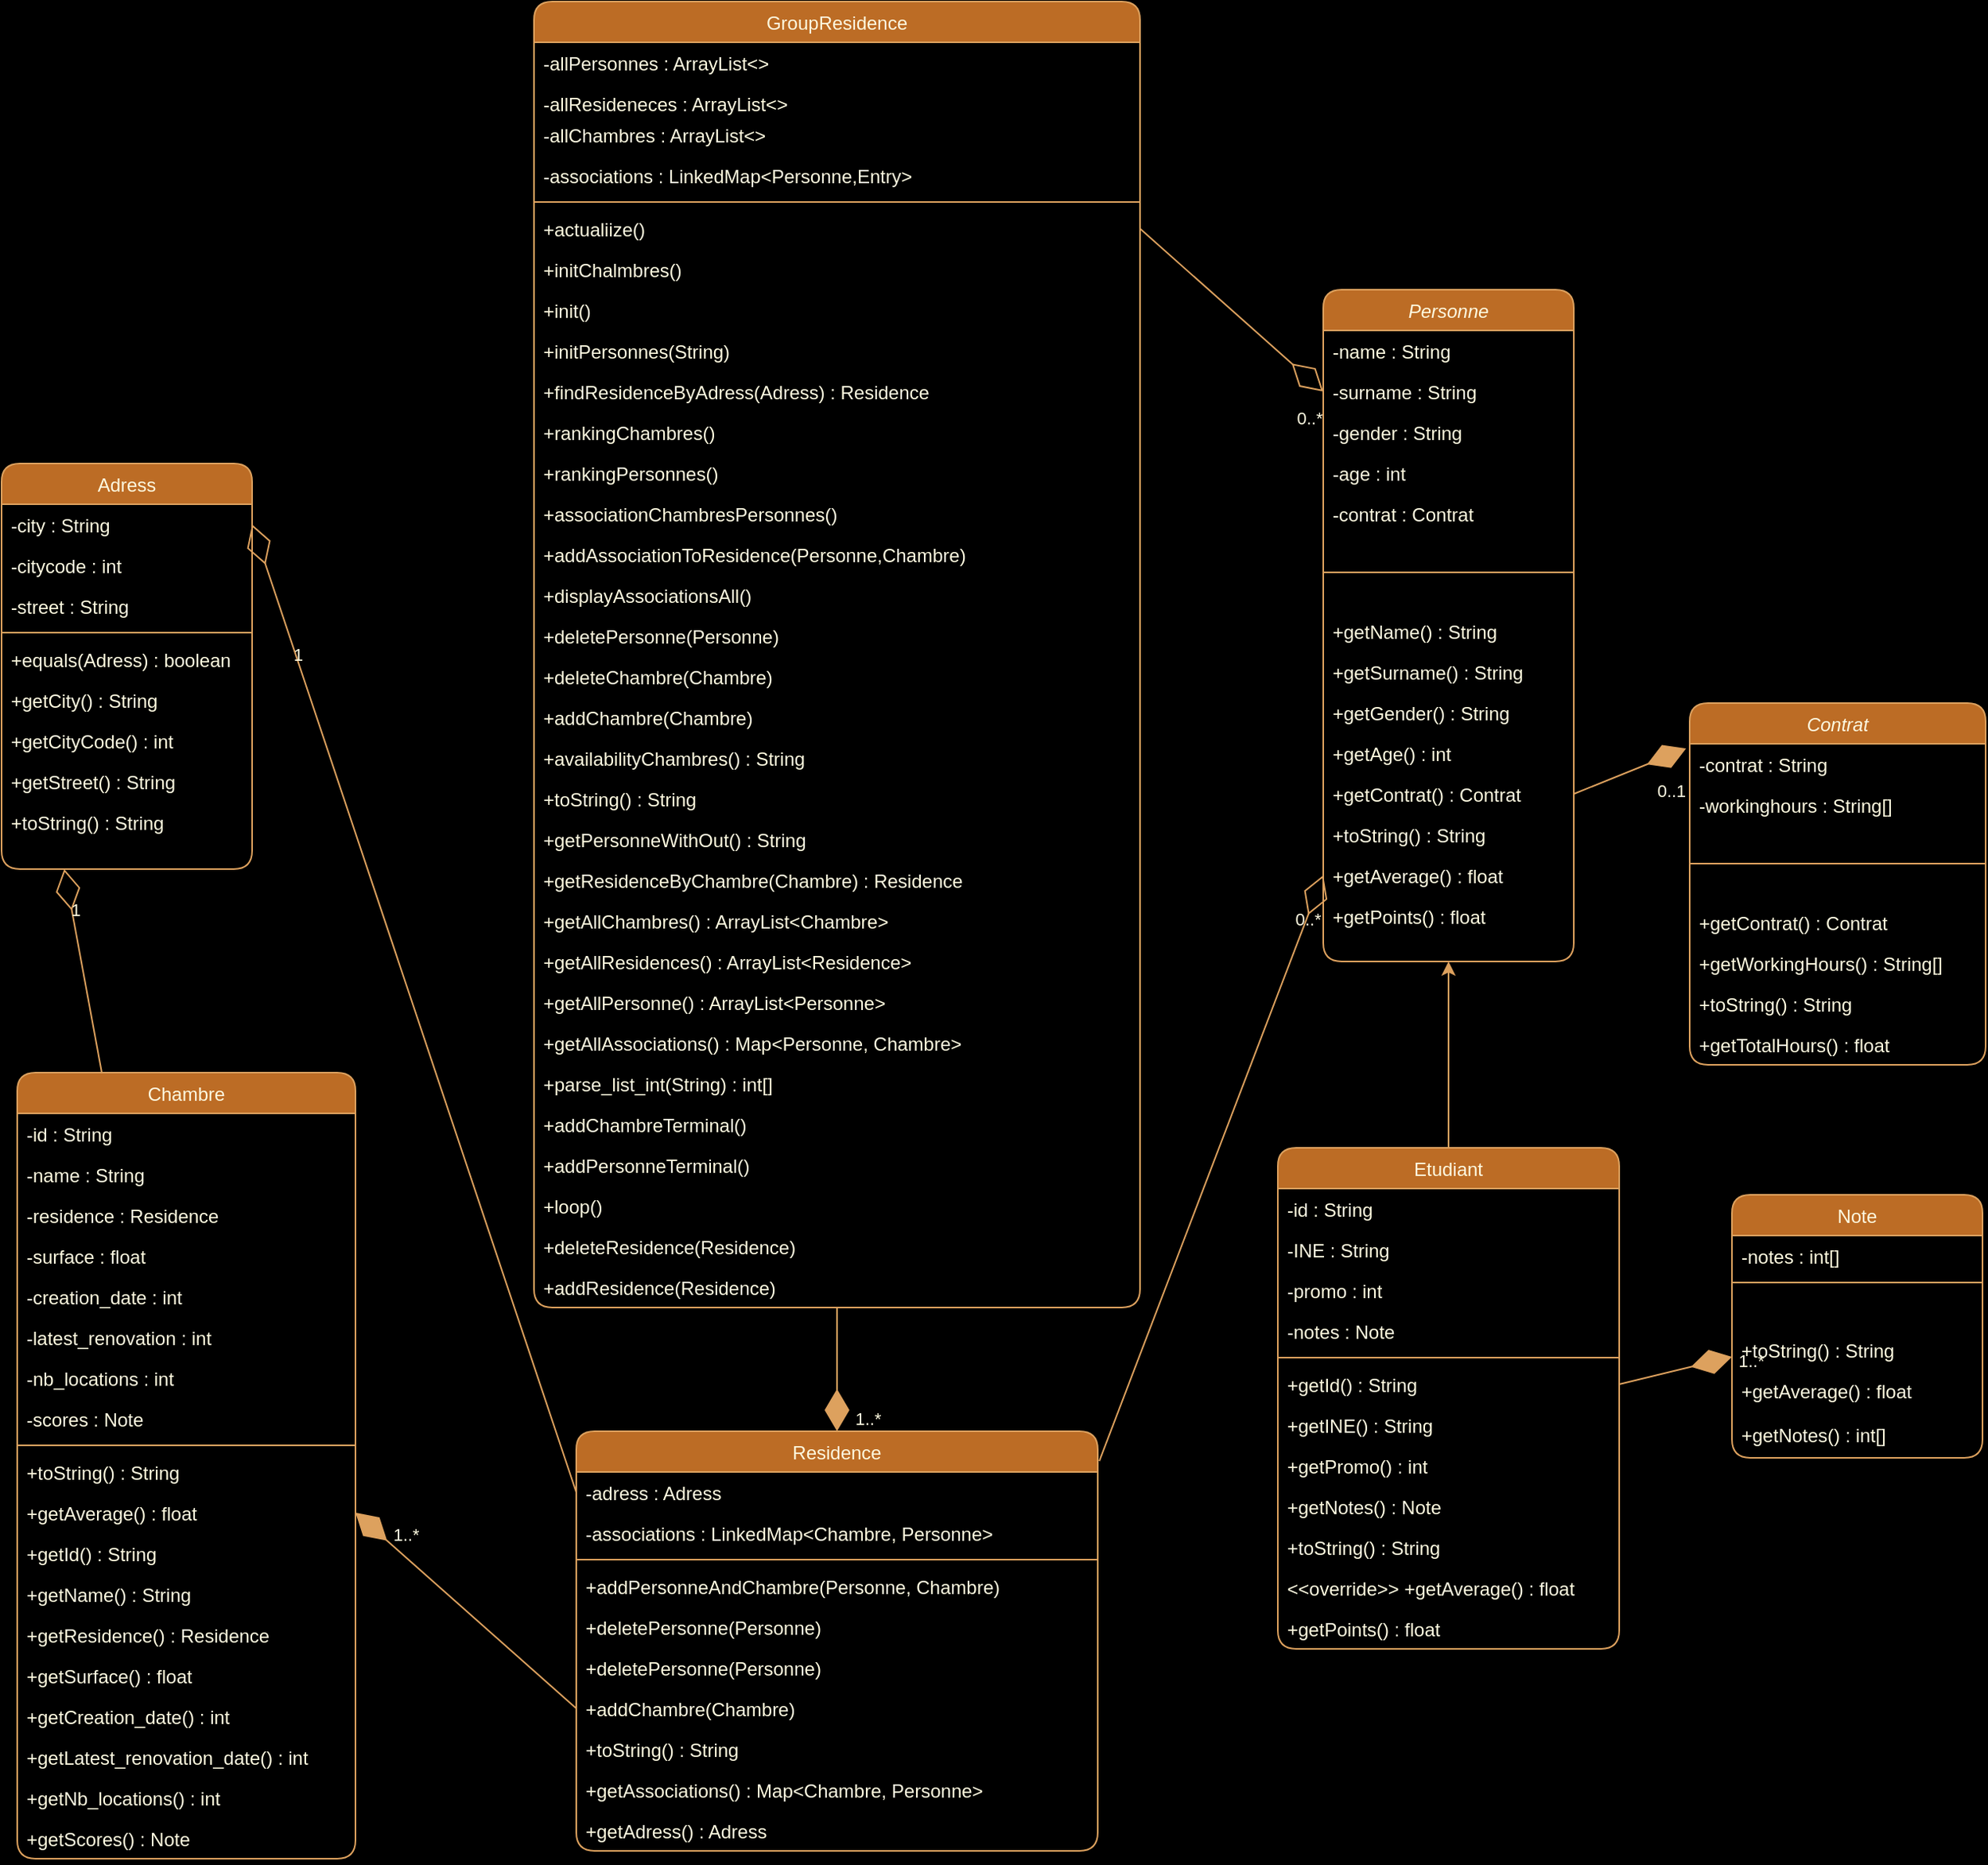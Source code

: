 <mxfile version="22.1.22" type="embed">
  <diagram id="C5RBs43oDa-KdzZeNtuy" name="Page-1">
    <mxGraphModel dx="2506" dy="2761" grid="0" gridSize="10" guides="1" tooltips="1" connect="1" arrows="1" fold="1" page="0" pageScale="1" pageWidth="827" pageHeight="1169" background="#000000" math="0" shadow="0">
      <root>
        <mxCell id="WIyWlLk6GJQsqaUBKTNV-0" />
        <mxCell id="WIyWlLk6GJQsqaUBKTNV-1" parent="WIyWlLk6GJQsqaUBKTNV-0" />
        <mxCell id="zkfFHV4jXpPFQw0GAbJ--0" value="Personne" style="swimlane;fontStyle=2;align=center;verticalAlign=top;childLayout=stackLayout;horizontal=1;startSize=26;horizontalStack=0;resizeParent=1;resizeLast=0;collapsible=1;marginBottom=0;rounded=1;shadow=0;strokeWidth=1;labelBackgroundColor=none;fillColor=#BC6C25;strokeColor=#DDA15E;fontColor=#FEFAE0;" parent="WIyWlLk6GJQsqaUBKTNV-1" vertex="1">
          <mxGeometry x="271" y="-1244" width="160" height="429" as="geometry">
            <mxRectangle x="230" y="140" width="160" height="26" as="alternateBounds" />
          </mxGeometry>
        </mxCell>
        <mxCell id="zkfFHV4jXpPFQw0GAbJ--2" value="-name : String" style="text;align=left;verticalAlign=top;spacingLeft=4;spacingRight=4;overflow=hidden;rotatable=0;points=[[0,0.5],[1,0.5]];portConstraint=eastwest;rounded=1;shadow=0;html=0;labelBackgroundColor=none;fontColor=#FEFAE0;" parent="zkfFHV4jXpPFQw0GAbJ--0" vertex="1">
          <mxGeometry y="26" width="160" height="26" as="geometry" />
        </mxCell>
        <mxCell id="zkfFHV4jXpPFQw0GAbJ--3" value="-surname : String" style="text;align=left;verticalAlign=top;spacingLeft=4;spacingRight=4;overflow=hidden;rotatable=0;points=[[0,0.5],[1,0.5]];portConstraint=eastwest;rounded=1;shadow=0;html=0;labelBackgroundColor=none;fontColor=#FEFAE0;" parent="zkfFHV4jXpPFQw0GAbJ--0" vertex="1">
          <mxGeometry y="52" width="160" height="26" as="geometry" />
        </mxCell>
        <mxCell id="zkfFHV4jXpPFQw0GAbJ--1" value="-gender : String" style="text;align=left;verticalAlign=top;spacingLeft=4;spacingRight=4;overflow=hidden;rotatable=0;points=[[0,0.5],[1,0.5]];portConstraint=eastwest;rounded=1;labelBackgroundColor=none;fontColor=#FEFAE0;" parent="zkfFHV4jXpPFQw0GAbJ--0" vertex="1">
          <mxGeometry y="78" width="160" height="26" as="geometry" />
        </mxCell>
        <mxCell id="1" value="-age : int" style="text;align=left;verticalAlign=top;spacingLeft=4;spacingRight=4;overflow=hidden;rotatable=0;points=[[0,0.5],[1,0.5]];portConstraint=eastwest;rounded=1;labelBackgroundColor=none;fontColor=#FEFAE0;" parent="zkfFHV4jXpPFQw0GAbJ--0" vertex="1">
          <mxGeometry y="104" width="160" height="26" as="geometry" />
        </mxCell>
        <mxCell id="53" value="-contrat : Contrat" style="text;align=left;verticalAlign=top;spacingLeft=4;spacingRight=4;overflow=hidden;rotatable=0;points=[[0,0.5],[1,0.5]];portConstraint=eastwest;rounded=1;labelBackgroundColor=none;fontColor=#FEFAE0;" parent="zkfFHV4jXpPFQw0GAbJ--0" vertex="1">
          <mxGeometry y="130" width="160" height="26" as="geometry" />
        </mxCell>
        <mxCell id="62" value="" style="line;html=1;strokeWidth=1;align=left;verticalAlign=middle;spacingTop=-1;spacingLeft=3;spacingRight=3;rotatable=0;labelPosition=right;points=[];portConstraint=eastwest;rounded=1;labelBackgroundColor=none;fillColor=#BC6C25;strokeColor=#DDA15E;fontColor=#FEFAE0;" parent="zkfFHV4jXpPFQw0GAbJ--0" vertex="1">
          <mxGeometry y="156" width="160" height="49" as="geometry" />
        </mxCell>
        <mxCell id="54" value="+getName() : String" style="text;align=left;verticalAlign=top;spacingLeft=4;spacingRight=4;overflow=hidden;rotatable=0;points=[[0,0.5],[1,0.5]];portConstraint=eastwest;rounded=1;labelBackgroundColor=none;fontColor=#FEFAE0;" parent="zkfFHV4jXpPFQw0GAbJ--0" vertex="1">
          <mxGeometry y="205" width="160" height="26" as="geometry" />
        </mxCell>
        <mxCell id="55" value="+getSurname() : String" style="text;align=left;verticalAlign=top;spacingLeft=4;spacingRight=4;overflow=hidden;rotatable=0;points=[[0,0.5],[1,0.5]];portConstraint=eastwest;rounded=1;labelBackgroundColor=none;fontColor=#FEFAE0;" parent="zkfFHV4jXpPFQw0GAbJ--0" vertex="1">
          <mxGeometry y="231" width="160" height="26" as="geometry" />
        </mxCell>
        <mxCell id="56" value="+getGender() : String" style="text;align=left;verticalAlign=top;spacingLeft=4;spacingRight=4;overflow=hidden;rotatable=0;points=[[0,0.5],[1,0.5]];portConstraint=eastwest;rounded=1;labelBackgroundColor=none;fontColor=#FEFAE0;" parent="zkfFHV4jXpPFQw0GAbJ--0" vertex="1">
          <mxGeometry y="257" width="160" height="26" as="geometry" />
        </mxCell>
        <mxCell id="57" value="+getAge() : int" style="text;align=left;verticalAlign=top;spacingLeft=4;spacingRight=4;overflow=hidden;rotatable=0;points=[[0,0.5],[1,0.5]];portConstraint=eastwest;rounded=1;labelBackgroundColor=none;fontColor=#FEFAE0;" parent="zkfFHV4jXpPFQw0GAbJ--0" vertex="1">
          <mxGeometry y="283" width="160" height="26" as="geometry" />
        </mxCell>
        <mxCell id="58" value="+getContrat() : Contrat" style="text;align=left;verticalAlign=top;spacingLeft=4;spacingRight=4;overflow=hidden;rotatable=0;points=[[0,0.5],[1,0.5]];portConstraint=eastwest;rounded=1;labelBackgroundColor=none;fontColor=#FEFAE0;" parent="zkfFHV4jXpPFQw0GAbJ--0" vertex="1">
          <mxGeometry y="309" width="160" height="26" as="geometry" />
        </mxCell>
        <mxCell id="60" value="+toString() : String" style="text;align=left;verticalAlign=top;spacingLeft=4;spacingRight=4;overflow=hidden;rotatable=0;points=[[0,0.5],[1,0.5]];portConstraint=eastwest;rounded=1;labelBackgroundColor=none;fontColor=#FEFAE0;" parent="zkfFHV4jXpPFQw0GAbJ--0" vertex="1">
          <mxGeometry y="335" width="160" height="26" as="geometry" />
        </mxCell>
        <mxCell id="59" value="+getAverage() : float" style="text;align=left;verticalAlign=top;spacingLeft=4;spacingRight=4;overflow=hidden;rotatable=0;points=[[0,0.5],[1,0.5]];portConstraint=eastwest;rounded=1;labelBackgroundColor=none;fontColor=#FEFAE0;" parent="zkfFHV4jXpPFQw0GAbJ--0" vertex="1">
          <mxGeometry y="361" width="160" height="26" as="geometry" />
        </mxCell>
        <mxCell id="61" value="+getPoints() : float" style="text;align=left;verticalAlign=top;spacingLeft=4;spacingRight=4;overflow=hidden;rotatable=0;points=[[0,0.5],[1,0.5]];portConstraint=eastwest;rounded=1;labelBackgroundColor=none;fontColor=#FEFAE0;" parent="zkfFHV4jXpPFQw0GAbJ--0" vertex="1">
          <mxGeometry y="387" width="160" height="26" as="geometry" />
        </mxCell>
        <mxCell id="zkfFHV4jXpPFQw0GAbJ--6" value="Note" style="swimlane;fontStyle=0;align=center;verticalAlign=top;childLayout=stackLayout;horizontal=1;startSize=26;horizontalStack=0;resizeParent=1;resizeLast=0;collapsible=1;marginBottom=0;rounded=1;shadow=0;strokeWidth=1;labelBackgroundColor=none;fillColor=#BC6C25;strokeColor=#DDA15E;fontColor=#FEFAE0;" parent="WIyWlLk6GJQsqaUBKTNV-1" vertex="1">
          <mxGeometry x="532" y="-666" width="160" height="168" as="geometry">
            <mxRectangle x="130" y="380" width="160" height="26" as="alternateBounds" />
          </mxGeometry>
        </mxCell>
        <mxCell id="zkfFHV4jXpPFQw0GAbJ--7" value="-notes : int[]" style="text;align=left;verticalAlign=top;spacingLeft=4;spacingRight=4;overflow=hidden;rotatable=0;points=[[0,0.5],[1,0.5]];portConstraint=eastwest;rounded=1;labelBackgroundColor=none;fontColor=#FEFAE0;" parent="zkfFHV4jXpPFQw0GAbJ--6" vertex="1">
          <mxGeometry y="26" width="160" height="26" as="geometry" />
        </mxCell>
        <mxCell id="zkfFHV4jXpPFQw0GAbJ--9" value="" style="line;html=1;strokeWidth=1;align=left;verticalAlign=middle;spacingTop=-1;spacingLeft=3;spacingRight=3;rotatable=0;labelPosition=right;points=[];portConstraint=eastwest;rounded=1;labelBackgroundColor=none;fillColor=#BC6C25;strokeColor=#DDA15E;fontColor=#FEFAE0;" parent="zkfFHV4jXpPFQw0GAbJ--6" vertex="1">
          <mxGeometry y="52" width="160" height="8" as="geometry" />
        </mxCell>
        <mxCell id="G7pgtoalC6UA_lHdH3kJ-34" value="&#xa;" style="text;align=left;verticalAlign=top;spacingLeft=4;spacingRight=4;overflow=hidden;rotatable=0;points=[[0,0.5],[1,0.5]];portConstraint=eastwest;fontStyle=4;rounded=1;labelBackgroundColor=none;fontColor=#FEFAE0;" parent="zkfFHV4jXpPFQw0GAbJ--6" vertex="1">
          <mxGeometry y="60" width="160" height="26" as="geometry" />
        </mxCell>
        <mxCell id="74" value="+toString() : String" style="text;align=left;verticalAlign=top;spacingLeft=4;spacingRight=4;overflow=hidden;rotatable=0;points=[[0,0.5],[1,0.5]];portConstraint=eastwest;rounded=1;labelBackgroundColor=none;fontColor=#FEFAE0;" parent="zkfFHV4jXpPFQw0GAbJ--6" vertex="1">
          <mxGeometry y="86" width="160" height="26" as="geometry" />
        </mxCell>
        <mxCell id="75" value="+getAverage() : float" style="text;align=left;verticalAlign=top;spacingLeft=4;spacingRight=4;overflow=hidden;rotatable=0;points=[[0,0.5],[1,0.5]];portConstraint=eastwest;rounded=1;labelBackgroundColor=none;fontColor=#FEFAE0;" parent="zkfFHV4jXpPFQw0GAbJ--6" vertex="1">
          <mxGeometry y="112" width="160" height="28" as="geometry" />
        </mxCell>
        <mxCell id="76" value="+getNotes() : int[]" style="text;align=left;verticalAlign=top;spacingLeft=4;spacingRight=4;overflow=hidden;rotatable=0;points=[[0,0.5],[1,0.5]];portConstraint=eastwest;rounded=1;labelBackgroundColor=none;fontColor=#FEFAE0;" parent="zkfFHV4jXpPFQw0GAbJ--6" vertex="1">
          <mxGeometry y="140" width="160" height="28" as="geometry" />
        </mxCell>
        <mxCell id="zkfFHV4jXpPFQw0GAbJ--13" value="Chambre" style="swimlane;fontStyle=0;align=center;verticalAlign=top;childLayout=stackLayout;horizontal=1;startSize=26;horizontalStack=0;resizeParent=1;resizeLast=0;collapsible=1;marginBottom=0;rounded=1;shadow=0;strokeWidth=1;labelBackgroundColor=none;fillColor=#BC6C25;strokeColor=#DDA15E;fontColor=#FEFAE0;" parent="WIyWlLk6GJQsqaUBKTNV-1" vertex="1">
          <mxGeometry x="-563" y="-744" width="216" height="502" as="geometry">
            <mxRectangle x="340" y="380" width="170" height="26" as="alternateBounds" />
          </mxGeometry>
        </mxCell>
        <mxCell id="eQVPEJ--RhUWYNkjcuGM-13" value="-id : String" style="text;align=left;verticalAlign=top;spacingLeft=4;spacingRight=4;overflow=hidden;rotatable=0;points=[[0,0.5],[1,0.5]];portConstraint=eastwest;rounded=1;labelBackgroundColor=none;fontColor=#FEFAE0;" parent="zkfFHV4jXpPFQw0GAbJ--13" vertex="1">
          <mxGeometry y="26" width="216" height="26" as="geometry" />
        </mxCell>
        <mxCell id="zkfFHV4jXpPFQw0GAbJ--14" value="-name : String" style="text;align=left;verticalAlign=top;spacingLeft=4;spacingRight=4;overflow=hidden;rotatable=0;points=[[0,0.5],[1,0.5]];portConstraint=eastwest;rounded=1;labelBackgroundColor=none;fontColor=#FEFAE0;" parent="zkfFHV4jXpPFQw0GAbJ--13" vertex="1">
          <mxGeometry y="52" width="216" height="26" as="geometry" />
        </mxCell>
        <mxCell id="eQVPEJ--RhUWYNkjcuGM-4" value="-residence : Residence" style="text;align=left;verticalAlign=top;spacingLeft=4;spacingRight=4;overflow=hidden;rotatable=0;points=[[0,0.5],[1,0.5]];portConstraint=eastwest;rounded=1;labelBackgroundColor=none;fontColor=#FEFAE0;" parent="zkfFHV4jXpPFQw0GAbJ--13" vertex="1">
          <mxGeometry y="78" width="216" height="26" as="geometry" />
        </mxCell>
        <mxCell id="eQVPEJ--RhUWYNkjcuGM-14" value="-surface : float" style="text;align=left;verticalAlign=top;spacingLeft=4;spacingRight=4;overflow=hidden;rotatable=0;points=[[0,0.5],[1,0.5]];portConstraint=eastwest;rounded=1;labelBackgroundColor=none;fontColor=#FEFAE0;" parent="zkfFHV4jXpPFQw0GAbJ--13" vertex="1">
          <mxGeometry y="104" width="216" height="26" as="geometry" />
        </mxCell>
        <mxCell id="G7pgtoalC6UA_lHdH3kJ-41" value="-creation_date : int" style="text;align=left;verticalAlign=top;spacingLeft=4;spacingRight=4;overflow=hidden;rotatable=0;points=[[0,0.5],[1,0.5]];portConstraint=eastwest;rounded=1;labelBackgroundColor=none;fontColor=#FEFAE0;" parent="zkfFHV4jXpPFQw0GAbJ--13" vertex="1">
          <mxGeometry y="130" width="216" height="26" as="geometry" />
        </mxCell>
        <mxCell id="G7pgtoalC6UA_lHdH3kJ-42" value="-latest_renovation : int" style="text;align=left;verticalAlign=top;spacingLeft=4;spacingRight=4;overflow=hidden;rotatable=0;points=[[0,0.5],[1,0.5]];portConstraint=eastwest;rounded=1;labelBackgroundColor=none;fontColor=#FEFAE0;" parent="zkfFHV4jXpPFQw0GAbJ--13" vertex="1">
          <mxGeometry y="156" width="216" height="26" as="geometry" />
        </mxCell>
        <mxCell id="eQVPEJ--RhUWYNkjcuGM-3" value="-nb_locations : int" style="text;align=left;verticalAlign=top;spacingLeft=4;spacingRight=4;overflow=hidden;rotatable=0;points=[[0,0.5],[1,0.5]];portConstraint=eastwest;rounded=1;labelBackgroundColor=none;fontColor=#FEFAE0;" parent="zkfFHV4jXpPFQw0GAbJ--13" vertex="1">
          <mxGeometry y="182" width="216" height="26" as="geometry" />
        </mxCell>
        <mxCell id="G7pgtoalC6UA_lHdH3kJ-43" value="-scores : Note" style="text;align=left;verticalAlign=top;spacingLeft=4;spacingRight=4;overflow=hidden;rotatable=0;points=[[0,0.5],[1,0.5]];portConstraint=eastwest;rounded=1;labelBackgroundColor=none;fontColor=#FEFAE0;" parent="zkfFHV4jXpPFQw0GAbJ--13" vertex="1">
          <mxGeometry y="208" width="216" height="26" as="geometry" />
        </mxCell>
        <mxCell id="zkfFHV4jXpPFQw0GAbJ--15" value="" style="line;html=1;strokeWidth=1;align=left;verticalAlign=middle;spacingTop=-1;spacingLeft=3;spacingRight=3;rotatable=0;labelPosition=right;points=[];portConstraint=eastwest;rounded=1;labelBackgroundColor=none;fillColor=#BC6C25;strokeColor=#DDA15E;fontColor=#FEFAE0;" parent="zkfFHV4jXpPFQw0GAbJ--13" vertex="1">
          <mxGeometry y="234" width="216" height="8" as="geometry" />
        </mxCell>
        <mxCell id="43" value="+toString() : String" style="text;align=left;verticalAlign=top;spacingLeft=4;spacingRight=4;overflow=hidden;rotatable=0;points=[[0,0.5],[1,0.5]];portConstraint=eastwest;rounded=1;labelBackgroundColor=none;fontColor=#FEFAE0;" parent="zkfFHV4jXpPFQw0GAbJ--13" vertex="1">
          <mxGeometry y="242" width="216" height="26" as="geometry" />
        </mxCell>
        <mxCell id="44" value="+getAverage() : float" style="text;align=left;verticalAlign=top;spacingLeft=4;spacingRight=4;overflow=hidden;rotatable=0;points=[[0,0.5],[1,0.5]];portConstraint=eastwest;rounded=1;labelBackgroundColor=none;fontColor=#FEFAE0;" parent="zkfFHV4jXpPFQw0GAbJ--13" vertex="1">
          <mxGeometry y="268" width="216" height="26" as="geometry" />
        </mxCell>
        <mxCell id="45" value="+getId() : String" style="text;align=left;verticalAlign=top;spacingLeft=4;spacingRight=4;overflow=hidden;rotatable=0;points=[[0,0.5],[1,0.5]];portConstraint=eastwest;rounded=1;labelBackgroundColor=none;fontColor=#FEFAE0;" parent="zkfFHV4jXpPFQw0GAbJ--13" vertex="1">
          <mxGeometry y="294" width="216" height="26" as="geometry" />
        </mxCell>
        <mxCell id="46" value="+getName() : String" style="text;align=left;verticalAlign=top;spacingLeft=4;spacingRight=4;overflow=hidden;rotatable=0;points=[[0,0.5],[1,0.5]];portConstraint=eastwest;rounded=1;labelBackgroundColor=none;fontColor=#FEFAE0;" parent="zkfFHV4jXpPFQw0GAbJ--13" vertex="1">
          <mxGeometry y="320" width="216" height="26" as="geometry" />
        </mxCell>
        <mxCell id="47" value="+getResidence() : Residence" style="text;align=left;verticalAlign=top;spacingLeft=4;spacingRight=4;overflow=hidden;rotatable=0;points=[[0,0.5],[1,0.5]];portConstraint=eastwest;rounded=1;labelBackgroundColor=none;fontColor=#FEFAE0;" parent="zkfFHV4jXpPFQw0GAbJ--13" vertex="1">
          <mxGeometry y="346" width="216" height="26" as="geometry" />
        </mxCell>
        <mxCell id="48" value="+getSurface() : float" style="text;align=left;verticalAlign=top;spacingLeft=4;spacingRight=4;overflow=hidden;rotatable=0;points=[[0,0.5],[1,0.5]];portConstraint=eastwest;rounded=1;labelBackgroundColor=none;fontColor=#FEFAE0;" parent="zkfFHV4jXpPFQw0GAbJ--13" vertex="1">
          <mxGeometry y="372" width="216" height="26" as="geometry" />
        </mxCell>
        <mxCell id="49" value="+getCreation_date() : int" style="text;align=left;verticalAlign=top;spacingLeft=4;spacingRight=4;overflow=hidden;rotatable=0;points=[[0,0.5],[1,0.5]];portConstraint=eastwest;rounded=1;labelBackgroundColor=none;fontColor=#FEFAE0;" parent="zkfFHV4jXpPFQw0GAbJ--13" vertex="1">
          <mxGeometry y="398" width="216" height="26" as="geometry" />
        </mxCell>
        <mxCell id="50" value="+getLatest_renovation_date() : int" style="text;align=left;verticalAlign=top;spacingLeft=4;spacingRight=4;overflow=hidden;rotatable=0;points=[[0,0.5],[1,0.5]];portConstraint=eastwest;rounded=1;labelBackgroundColor=none;fontColor=#FEFAE0;" parent="zkfFHV4jXpPFQw0GAbJ--13" vertex="1">
          <mxGeometry y="424" width="216" height="26" as="geometry" />
        </mxCell>
        <mxCell id="51" value="+getNb_locations() : int" style="text;align=left;verticalAlign=top;spacingLeft=4;spacingRight=4;overflow=hidden;rotatable=0;points=[[0,0.5],[1,0.5]];portConstraint=eastwest;rounded=1;labelBackgroundColor=none;fontColor=#FEFAE0;" parent="zkfFHV4jXpPFQw0GAbJ--13" vertex="1">
          <mxGeometry y="450" width="216" height="26" as="geometry" />
        </mxCell>
        <mxCell id="52" value="+getScores() : Note" style="text;align=left;verticalAlign=top;spacingLeft=4;spacingRight=4;overflow=hidden;rotatable=0;points=[[0,0.5],[1,0.5]];portConstraint=eastwest;rounded=1;labelBackgroundColor=none;fontColor=#FEFAE0;" parent="zkfFHV4jXpPFQw0GAbJ--13" vertex="1">
          <mxGeometry y="476" width="216" height="26" as="geometry" />
        </mxCell>
        <mxCell id="eQVPEJ--RhUWYNkjcuGM-1" style="edgeStyle=orthogonalEdgeStyle;rounded=1;orthogonalLoop=1;jettySize=auto;html=1;entryX=0.5;entryY=1;entryDx=0;entryDy=0;labelBackgroundColor=none;strokeColor=#DDA15E;fontColor=default;" parent="WIyWlLk6GJQsqaUBKTNV-1" source="zkfFHV4jXpPFQw0GAbJ--17" target="zkfFHV4jXpPFQw0GAbJ--0" edge="1">
          <mxGeometry relative="1" as="geometry" />
        </mxCell>
        <mxCell id="zkfFHV4jXpPFQw0GAbJ--17" value="Etudiant" style="swimlane;fontStyle=0;align=center;verticalAlign=top;childLayout=stackLayout;horizontal=1;startSize=26;horizontalStack=0;resizeParent=1;resizeLast=0;collapsible=1;marginBottom=0;rounded=1;shadow=0;strokeWidth=1;labelBackgroundColor=none;fillColor=#BC6C25;strokeColor=#DDA15E;fontColor=#FEFAE0;" parent="WIyWlLk6GJQsqaUBKTNV-1" vertex="1">
          <mxGeometry x="242" y="-696" width="218" height="320" as="geometry">
            <mxRectangle x="550" y="140" width="160" height="26" as="alternateBounds" />
          </mxGeometry>
        </mxCell>
        <mxCell id="eQVPEJ--RhUWYNkjcuGM-2" value="-id : String" style="text;align=left;verticalAlign=top;spacingLeft=4;spacingRight=4;overflow=hidden;rotatable=0;points=[[0,0.5],[1,0.5]];portConstraint=eastwest;rounded=1;labelBackgroundColor=none;fontColor=#FEFAE0;" parent="zkfFHV4jXpPFQw0GAbJ--17" vertex="1">
          <mxGeometry y="26" width="218" height="26" as="geometry" />
        </mxCell>
        <mxCell id="zkfFHV4jXpPFQw0GAbJ--18" value="-INE : String" style="text;align=left;verticalAlign=top;spacingLeft=4;spacingRight=4;overflow=hidden;rotatable=0;points=[[0,0.5],[1,0.5]];portConstraint=eastwest;rounded=1;labelBackgroundColor=none;fontColor=#FEFAE0;" parent="zkfFHV4jXpPFQw0GAbJ--17" vertex="1">
          <mxGeometry y="52" width="218" height="26" as="geometry" />
        </mxCell>
        <mxCell id="zkfFHV4jXpPFQw0GAbJ--19" value="-promo : int" style="text;align=left;verticalAlign=top;spacingLeft=4;spacingRight=4;overflow=hidden;rotatable=0;points=[[0,0.5],[1,0.5]];portConstraint=eastwest;rounded=1;shadow=0;html=0;labelBackgroundColor=none;fontColor=#FEFAE0;" parent="zkfFHV4jXpPFQw0GAbJ--17" vertex="1">
          <mxGeometry y="78" width="218" height="26" as="geometry" />
        </mxCell>
        <mxCell id="zkfFHV4jXpPFQw0GAbJ--20" value="-notes : Note" style="text;align=left;verticalAlign=top;spacingLeft=4;spacingRight=4;overflow=hidden;rotatable=0;points=[[0,0.5],[1,0.5]];portConstraint=eastwest;rounded=1;shadow=0;html=0;labelBackgroundColor=none;fontColor=#FEFAE0;" parent="zkfFHV4jXpPFQw0GAbJ--17" vertex="1">
          <mxGeometry y="104" width="218" height="26" as="geometry" />
        </mxCell>
        <mxCell id="zkfFHV4jXpPFQw0GAbJ--23" value="" style="line;html=1;strokeWidth=1;align=left;verticalAlign=middle;spacingTop=-1;spacingLeft=3;spacingRight=3;rotatable=0;labelPosition=right;points=[];portConstraint=eastwest;rounded=1;labelBackgroundColor=none;fillColor=#BC6C25;strokeColor=#DDA15E;fontColor=#FEFAE0;" parent="zkfFHV4jXpPFQw0GAbJ--17" vertex="1">
          <mxGeometry y="130" width="218" height="8" as="geometry" />
        </mxCell>
        <mxCell id="67" value="+getId() : String" style="text;align=left;verticalAlign=top;spacingLeft=4;spacingRight=4;overflow=hidden;rotatable=0;points=[[0,0.5],[1,0.5]];portConstraint=eastwest;rounded=1;shadow=0;html=0;labelBackgroundColor=none;fontColor=#FEFAE0;" parent="zkfFHV4jXpPFQw0GAbJ--17" vertex="1">
          <mxGeometry y="138" width="218" height="26" as="geometry" />
        </mxCell>
        <mxCell id="68" value="+getINE() : String" style="text;align=left;verticalAlign=top;spacingLeft=4;spacingRight=4;overflow=hidden;rotatable=0;points=[[0,0.5],[1,0.5]];portConstraint=eastwest;rounded=1;shadow=0;html=0;labelBackgroundColor=none;fontColor=#FEFAE0;" parent="zkfFHV4jXpPFQw0GAbJ--17" vertex="1">
          <mxGeometry y="164" width="218" height="26" as="geometry" />
        </mxCell>
        <mxCell id="69" value="+getPromo() : int" style="text;align=left;verticalAlign=top;spacingLeft=4;spacingRight=4;overflow=hidden;rotatable=0;points=[[0,0.5],[1,0.5]];portConstraint=eastwest;rounded=1;shadow=0;html=0;labelBackgroundColor=none;fontColor=#FEFAE0;" parent="zkfFHV4jXpPFQw0GAbJ--17" vertex="1">
          <mxGeometry y="190" width="218" height="26" as="geometry" />
        </mxCell>
        <mxCell id="70" value="+getNotes() : Note" style="text;align=left;verticalAlign=top;spacingLeft=4;spacingRight=4;overflow=hidden;rotatable=0;points=[[0,0.5],[1,0.5]];portConstraint=eastwest;rounded=1;shadow=0;html=0;labelBackgroundColor=none;fontColor=#FEFAE0;" parent="zkfFHV4jXpPFQw0GAbJ--17" vertex="1">
          <mxGeometry y="216" width="218" height="26" as="geometry" />
        </mxCell>
        <mxCell id="72" value="+toString() : String" style="text;align=left;verticalAlign=top;spacingLeft=4;spacingRight=4;overflow=hidden;rotatable=0;points=[[0,0.5],[1,0.5]];portConstraint=eastwest;rounded=1;shadow=0;html=0;labelBackgroundColor=none;fontColor=#FEFAE0;" parent="zkfFHV4jXpPFQw0GAbJ--17" vertex="1">
          <mxGeometry y="242" width="218" height="26" as="geometry" />
        </mxCell>
        <mxCell id="71" value="&lt;&lt;override&gt;&gt; +getAverage() : float" style="text;align=left;verticalAlign=top;spacingLeft=4;spacingRight=4;overflow=hidden;rotatable=0;points=[[0,0.5],[1,0.5]];portConstraint=eastwest;rounded=1;shadow=0;html=0;labelBackgroundColor=none;fontColor=#FEFAE0;" parent="zkfFHV4jXpPFQw0GAbJ--17" vertex="1">
          <mxGeometry y="268" width="218" height="26" as="geometry" />
        </mxCell>
        <mxCell id="73" value="+getPoints() : float" style="text;align=left;verticalAlign=top;spacingLeft=4;spacingRight=4;overflow=hidden;rotatable=0;points=[[0,0.5],[1,0.5]];portConstraint=eastwest;rounded=1;shadow=0;html=0;labelBackgroundColor=none;fontColor=#FEFAE0;" parent="zkfFHV4jXpPFQw0GAbJ--17" vertex="1">
          <mxGeometry y="294" width="218" height="26" as="geometry" />
        </mxCell>
        <mxCell id="eQVPEJ--RhUWYNkjcuGM-7" value="Residence" style="swimlane;fontStyle=0;align=center;verticalAlign=top;childLayout=stackLayout;horizontal=1;startSize=26;horizontalStack=0;resizeParent=1;resizeLast=0;collapsible=1;marginBottom=0;rounded=1;shadow=0;strokeWidth=1;labelBackgroundColor=none;fillColor=#BC6C25;strokeColor=#DDA15E;fontColor=#FEFAE0;" parent="WIyWlLk6GJQsqaUBKTNV-1" vertex="1">
          <mxGeometry x="-206" y="-515" width="333" height="268" as="geometry">
            <mxRectangle x="340" y="380" width="170" height="26" as="alternateBounds" />
          </mxGeometry>
        </mxCell>
        <mxCell id="eQVPEJ--RhUWYNkjcuGM-10" value="-adress : Adress" style="text;align=left;verticalAlign=top;spacingLeft=4;spacingRight=4;overflow=hidden;rotatable=0;points=[[0,0.5],[1,0.5]];portConstraint=eastwest;rounded=1;labelBackgroundColor=none;fontColor=#FEFAE0;" parent="eQVPEJ--RhUWYNkjcuGM-7" vertex="1">
          <mxGeometry y="26" width="333" height="26" as="geometry" />
        </mxCell>
        <mxCell id="eQVPEJ--RhUWYNkjcuGM-12" value="-associations : LinkedMap&lt;Chambre, Personne&gt;" style="text;align=left;verticalAlign=top;spacingLeft=4;spacingRight=4;overflow=hidden;rotatable=0;points=[[0,0.5],[1,0.5]];portConstraint=eastwest;rounded=1;labelBackgroundColor=none;fontColor=#FEFAE0;" parent="eQVPEJ--RhUWYNkjcuGM-7" vertex="1">
          <mxGeometry y="52" width="333" height="26" as="geometry" />
        </mxCell>
        <mxCell id="eQVPEJ--RhUWYNkjcuGM-11" value="" style="line;html=1;strokeWidth=1;align=left;verticalAlign=middle;spacingTop=-1;spacingLeft=3;spacingRight=3;rotatable=0;labelPosition=right;points=[];portConstraint=eastwest;rounded=1;labelBackgroundColor=none;fillColor=#BC6C25;strokeColor=#DDA15E;fontColor=#FEFAE0;" parent="eQVPEJ--RhUWYNkjcuGM-7" vertex="1">
          <mxGeometry y="78" width="333" height="8" as="geometry" />
        </mxCell>
        <mxCell id="31" value="+addPersonneAndChambre(Personne, Chambre)" style="text;align=left;verticalAlign=top;spacingLeft=4;spacingRight=4;overflow=hidden;rotatable=0;points=[[0,0.5],[1,0.5]];portConstraint=eastwest;rounded=1;labelBackgroundColor=none;fontColor=#FEFAE0;" parent="eQVPEJ--RhUWYNkjcuGM-7" vertex="1">
          <mxGeometry y="86" width="333" height="26" as="geometry" />
        </mxCell>
        <mxCell id="32" value="+deletePersonne(Personne)" style="text;align=left;verticalAlign=top;spacingLeft=4;spacingRight=4;overflow=hidden;rotatable=0;points=[[0,0.5],[1,0.5]];portConstraint=eastwest;rounded=1;labelBackgroundColor=none;fontColor=#FEFAE0;" parent="eQVPEJ--RhUWYNkjcuGM-7" vertex="1">
          <mxGeometry y="112" width="333" height="26" as="geometry" />
        </mxCell>
        <mxCell id="33" value="+deletePersonne(Personne)" style="text;align=left;verticalAlign=top;spacingLeft=4;spacingRight=4;overflow=hidden;rotatable=0;points=[[0,0.5],[1,0.5]];portConstraint=eastwest;rounded=1;labelBackgroundColor=none;fontColor=#FEFAE0;" parent="eQVPEJ--RhUWYNkjcuGM-7" vertex="1">
          <mxGeometry y="138" width="333" height="26" as="geometry" />
        </mxCell>
        <mxCell id="34" value="+addChambre(Chambre)" style="text;align=left;verticalAlign=top;spacingLeft=4;spacingRight=4;overflow=hidden;rotatable=0;points=[[0,0.5],[1,0.5]];portConstraint=eastwest;rounded=1;labelBackgroundColor=none;fontColor=#FEFAE0;" parent="eQVPEJ--RhUWYNkjcuGM-7" vertex="1">
          <mxGeometry y="164" width="333" height="26" as="geometry" />
        </mxCell>
        <mxCell id="35" value="+toString() : String" style="text;align=left;verticalAlign=top;spacingLeft=4;spacingRight=4;overflow=hidden;rotatable=0;points=[[0,0.5],[1,0.5]];portConstraint=eastwest;rounded=1;labelBackgroundColor=none;fontColor=#FEFAE0;" parent="eQVPEJ--RhUWYNkjcuGM-7" vertex="1">
          <mxGeometry y="190" width="333" height="26" as="geometry" />
        </mxCell>
        <mxCell id="36" value="+getAssociations() : Map&lt;Chambre, Personne&gt;" style="text;align=left;verticalAlign=top;spacingLeft=4;spacingRight=4;overflow=hidden;rotatable=0;points=[[0,0.5],[1,0.5]];portConstraint=eastwest;rounded=1;labelBackgroundColor=none;fontColor=#FEFAE0;" parent="eQVPEJ--RhUWYNkjcuGM-7" vertex="1">
          <mxGeometry y="216" width="333" height="26" as="geometry" />
        </mxCell>
        <mxCell id="37" value="+getAdress() : Adress" style="text;align=left;verticalAlign=top;spacingLeft=4;spacingRight=4;overflow=hidden;rotatable=0;points=[[0,0.5],[1,0.5]];portConstraint=eastwest;rounded=1;labelBackgroundColor=none;fontColor=#FEFAE0;" parent="eQVPEJ--RhUWYNkjcuGM-7" vertex="1">
          <mxGeometry y="242" width="333" height="26" as="geometry" />
        </mxCell>
        <mxCell id="G7pgtoalC6UA_lHdH3kJ-0" value="Contrat" style="swimlane;fontStyle=2;align=center;verticalAlign=top;childLayout=stackLayout;horizontal=1;startSize=26;horizontalStack=0;resizeParent=1;resizeLast=0;collapsible=1;marginBottom=0;rounded=1;shadow=0;strokeWidth=1;labelBackgroundColor=none;fillColor=#BC6C25;strokeColor=#DDA15E;fontColor=#FEFAE0;" parent="WIyWlLk6GJQsqaUBKTNV-1" vertex="1">
          <mxGeometry x="505" y="-980" width="189" height="231" as="geometry">
            <mxRectangle x="230" y="140" width="160" height="26" as="alternateBounds" />
          </mxGeometry>
        </mxCell>
        <mxCell id="G7pgtoalC6UA_lHdH3kJ-1" value="-contrat : String&#xa;" style="text;align=left;verticalAlign=top;spacingLeft=4;spacingRight=4;overflow=hidden;rotatable=0;points=[[0,0.5],[1,0.5]];portConstraint=eastwest;rounded=1;shadow=0;html=0;labelBackgroundColor=none;fontColor=#FEFAE0;" parent="G7pgtoalC6UA_lHdH3kJ-0" vertex="1">
          <mxGeometry y="26" width="189" height="26" as="geometry" />
        </mxCell>
        <mxCell id="G7pgtoalC6UA_lHdH3kJ-45" value="-workinghours : String[]" style="text;align=left;verticalAlign=top;spacingLeft=4;spacingRight=4;overflow=hidden;rotatable=0;points=[[0,0.5],[1,0.5]];portConstraint=eastwest;rounded=1;shadow=0;html=0;labelBackgroundColor=none;fontColor=#FEFAE0;" parent="G7pgtoalC6UA_lHdH3kJ-0" vertex="1">
          <mxGeometry y="52" width="189" height="26" as="geometry" />
        </mxCell>
        <mxCell id="zkfFHV4jXpPFQw0GAbJ--4" value="" style="line;html=1;strokeWidth=1;align=left;verticalAlign=middle;spacingTop=-1;spacingLeft=3;spacingRight=3;rotatable=0;labelPosition=right;points=[];portConstraint=eastwest;rounded=1;labelBackgroundColor=none;fillColor=#BC6C25;strokeColor=#DDA15E;fontColor=#FEFAE0;" parent="G7pgtoalC6UA_lHdH3kJ-0" vertex="1">
          <mxGeometry y="78" width="189" height="49" as="geometry" />
        </mxCell>
        <mxCell id="63" value="+getContrat() : Contrat " style="text;align=left;verticalAlign=top;spacingLeft=4;spacingRight=4;overflow=hidden;rotatable=0;points=[[0,0.5],[1,0.5]];portConstraint=eastwest;rounded=1;shadow=0;html=0;labelBackgroundColor=none;fontColor=#FEFAE0;" parent="G7pgtoalC6UA_lHdH3kJ-0" vertex="1">
          <mxGeometry y="127" width="189" height="26" as="geometry" />
        </mxCell>
        <mxCell id="64" value="+getWorkingHours() : String[]" style="text;align=left;verticalAlign=top;spacingLeft=4;spacingRight=4;overflow=hidden;rotatable=0;points=[[0,0.5],[1,0.5]];portConstraint=eastwest;rounded=1;shadow=0;html=0;labelBackgroundColor=none;fontColor=#FEFAE0;" parent="G7pgtoalC6UA_lHdH3kJ-0" vertex="1">
          <mxGeometry y="153" width="189" height="26" as="geometry" />
        </mxCell>
        <mxCell id="65" value="+toString() : String" style="text;align=left;verticalAlign=top;spacingLeft=4;spacingRight=4;overflow=hidden;rotatable=0;points=[[0,0.5],[1,0.5]];portConstraint=eastwest;rounded=1;shadow=0;html=0;labelBackgroundColor=none;fontColor=#FEFAE0;" parent="G7pgtoalC6UA_lHdH3kJ-0" vertex="1">
          <mxGeometry y="179" width="189" height="26" as="geometry" />
        </mxCell>
        <mxCell id="66" value="+getTotalHours() : float" style="text;align=left;verticalAlign=top;spacingLeft=4;spacingRight=4;overflow=hidden;rotatable=0;points=[[0,0.5],[1,0.5]];portConstraint=eastwest;rounded=1;shadow=0;html=0;labelBackgroundColor=none;fontColor=#FEFAE0;" parent="G7pgtoalC6UA_lHdH3kJ-0" vertex="1">
          <mxGeometry y="205" width="189" height="26" as="geometry" />
        </mxCell>
        <mxCell id="G7pgtoalC6UA_lHdH3kJ-13" value="" style="endArrow=diamondThin;endFill=1;endSize=24;html=1;rounded=1;entryX=-0.012;entryY=0.115;entryDx=0;entryDy=0;exitX=1;exitY=0.5;exitDx=0;exitDy=0;entryPerimeter=0;labelBackgroundColor=none;strokeColor=#DDA15E;fontColor=default;" parent="WIyWlLk6GJQsqaUBKTNV-1" source="58" target="G7pgtoalC6UA_lHdH3kJ-1" edge="1">
          <mxGeometry width="160" relative="1" as="geometry">
            <mxPoint x="720" y="130" as="sourcePoint" />
            <mxPoint x="490" y="60" as="targetPoint" />
          </mxGeometry>
        </mxCell>
        <mxCell id="78" value="0..1" style="edgeLabel;html=1;align=center;verticalAlign=middle;resizable=0;points=[];labelBackgroundColor=none;fontColor=#FEFAE0;" parent="G7pgtoalC6UA_lHdH3kJ-13" vertex="1" connectable="0">
          <mxGeometry x="0.795" y="-1" relative="1" as="geometry">
            <mxPoint x="-3" y="23" as="offset" />
          </mxGeometry>
        </mxCell>
        <mxCell id="G7pgtoalC6UA_lHdH3kJ-14" value="GroupResidence" style="swimlane;fontStyle=0;align=center;verticalAlign=top;childLayout=stackLayout;horizontal=1;startSize=26;horizontalStack=0;resizeParent=1;resizeLast=0;collapsible=1;marginBottom=0;rounded=1;shadow=0;strokeWidth=1;labelBackgroundColor=none;fillColor=#BC6C25;strokeColor=#DDA15E;fontColor=#FEFAE0;" parent="WIyWlLk6GJQsqaUBKTNV-1" vertex="1">
          <mxGeometry x="-233" y="-1428" width="387" height="834" as="geometry">
            <mxRectangle x="340" y="380" width="170" height="26" as="alternateBounds" />
          </mxGeometry>
        </mxCell>
        <mxCell id="G7pgtoalC6UA_lHdH3kJ-29" value="-allPersonnes : ArrayList&lt;&gt;" style="text;align=left;verticalAlign=top;spacingLeft=4;spacingRight=4;overflow=hidden;rotatable=0;points=[[0,0.5],[1,0.5]];portConstraint=eastwest;rounded=1;labelBackgroundColor=none;fontColor=#FEFAE0;" parent="G7pgtoalC6UA_lHdH3kJ-14" vertex="1">
          <mxGeometry y="26" width="387" height="26" as="geometry" />
        </mxCell>
        <mxCell id="G7pgtoalC6UA_lHdH3kJ-33" value="-allResideneces : ArrayList&lt;&gt;" style="text;align=left;verticalAlign=top;spacingLeft=4;spacingRight=4;overflow=hidden;rotatable=0;points=[[0,0.5],[1,0.5]];portConstraint=eastwest;rounded=1;labelBackgroundColor=none;fontColor=#FEFAE0;" parent="G7pgtoalC6UA_lHdH3kJ-14" vertex="1">
          <mxGeometry y="52" width="387" height="20" as="geometry" />
        </mxCell>
        <mxCell id="G7pgtoalC6UA_lHdH3kJ-18" value="-allChambres : ArrayList&lt;&gt;" style="text;align=left;verticalAlign=top;spacingLeft=4;spacingRight=4;overflow=hidden;rotatable=0;points=[[0,0.5],[1,0.5]];portConstraint=eastwest;rounded=1;labelBackgroundColor=none;fontColor=#FEFAE0;" parent="G7pgtoalC6UA_lHdH3kJ-14" vertex="1">
          <mxGeometry y="72" width="387" height="26" as="geometry" />
        </mxCell>
        <mxCell id="12" value="-associations : LinkedMap&lt;Personne,Entry&gt;" style="text;align=left;verticalAlign=top;spacingLeft=4;spacingRight=4;overflow=hidden;rotatable=0;points=[[0,0.5],[1,0.5]];portConstraint=eastwest;rounded=1;labelBackgroundColor=none;fontColor=#FEFAE0;" parent="G7pgtoalC6UA_lHdH3kJ-14" vertex="1">
          <mxGeometry y="98" width="387" height="26" as="geometry" />
        </mxCell>
        <mxCell id="G7pgtoalC6UA_lHdH3kJ-19" value="" style="line;html=1;strokeWidth=1;align=left;verticalAlign=middle;spacingTop=-1;spacingLeft=3;spacingRight=3;rotatable=0;labelPosition=right;points=[];portConstraint=eastwest;rounded=1;labelBackgroundColor=none;fillColor=#BC6C25;strokeColor=#DDA15E;fontColor=#FEFAE0;" parent="G7pgtoalC6UA_lHdH3kJ-14" vertex="1">
          <mxGeometry y="124" width="387" height="8" as="geometry" />
        </mxCell>
        <mxCell id="13" value="+actualiize()" style="text;align=left;verticalAlign=top;spacingLeft=4;spacingRight=4;overflow=hidden;rotatable=0;points=[[0,0.5],[1,0.5]];portConstraint=eastwest;rounded=1;labelBackgroundColor=none;fontColor=#FEFAE0;" parent="G7pgtoalC6UA_lHdH3kJ-14" vertex="1">
          <mxGeometry y="132" width="387" height="26" as="geometry" />
        </mxCell>
        <mxCell id="14" value="+initChalmbres()" style="text;align=left;verticalAlign=top;spacingLeft=4;spacingRight=4;overflow=hidden;rotatable=0;points=[[0,0.5],[1,0.5]];portConstraint=eastwest;rounded=1;labelBackgroundColor=none;fontColor=#FEFAE0;" parent="G7pgtoalC6UA_lHdH3kJ-14" vertex="1">
          <mxGeometry y="158" width="387" height="26" as="geometry" />
        </mxCell>
        <mxCell id="87" value="+init()" style="text;align=left;verticalAlign=top;spacingLeft=4;spacingRight=4;overflow=hidden;rotatable=0;points=[[0,0.5],[1,0.5]];portConstraint=eastwest;rounded=1;labelBackgroundColor=none;fontColor=#FEFAE0;" parent="G7pgtoalC6UA_lHdH3kJ-14" vertex="1">
          <mxGeometry y="184" width="387" height="26" as="geometry" />
        </mxCell>
        <mxCell id="16" value="+initPersonnes(String)" style="text;align=left;verticalAlign=top;spacingLeft=4;spacingRight=4;overflow=hidden;rotatable=0;points=[[0,0.5],[1,0.5]];portConstraint=eastwest;rounded=1;labelBackgroundColor=none;fontColor=#FEFAE0;" parent="G7pgtoalC6UA_lHdH3kJ-14" vertex="1">
          <mxGeometry y="210" width="387" height="26" as="geometry" />
        </mxCell>
        <mxCell id="15" value="+findResidenceByAdress(Adress) : Residence" style="text;align=left;verticalAlign=top;spacingLeft=4;spacingRight=4;overflow=hidden;rotatable=0;points=[[0,0.5],[1,0.5]];portConstraint=eastwest;rounded=1;labelBackgroundColor=none;fontColor=#FEFAE0;" parent="G7pgtoalC6UA_lHdH3kJ-14" vertex="1">
          <mxGeometry y="236" width="387" height="26" as="geometry" />
        </mxCell>
        <mxCell id="17" value="+rankingChambres() " style="text;align=left;verticalAlign=top;spacingLeft=4;spacingRight=4;overflow=hidden;rotatable=0;points=[[0,0.5],[1,0.5]];portConstraint=eastwest;rounded=1;labelBackgroundColor=none;fontColor=#FEFAE0;" parent="G7pgtoalC6UA_lHdH3kJ-14" vertex="1">
          <mxGeometry y="262" width="387" height="26" as="geometry" />
        </mxCell>
        <mxCell id="18" value="+rankingPersonnes()" style="text;align=left;verticalAlign=top;spacingLeft=4;spacingRight=4;overflow=hidden;rotatable=0;points=[[0,0.5],[1,0.5]];portConstraint=eastwest;rounded=1;labelBackgroundColor=none;fontColor=#FEFAE0;" parent="G7pgtoalC6UA_lHdH3kJ-14" vertex="1">
          <mxGeometry y="288" width="387" height="26" as="geometry" />
        </mxCell>
        <mxCell id="19" value="+associationChambresPersonnes()" style="text;align=left;verticalAlign=top;spacingLeft=4;spacingRight=4;overflow=hidden;rotatable=0;points=[[0,0.5],[1,0.5]];portConstraint=eastwest;rounded=1;labelBackgroundColor=none;fontColor=#FEFAE0;" parent="G7pgtoalC6UA_lHdH3kJ-14" vertex="1">
          <mxGeometry y="314" width="387" height="26" as="geometry" />
        </mxCell>
        <mxCell id="20" value="+addAssociationToResidence(Personne,Chambre)" style="text;align=left;verticalAlign=top;spacingLeft=4;spacingRight=4;overflow=hidden;rotatable=0;points=[[0,0.5],[1,0.5]];portConstraint=eastwest;rounded=1;labelBackgroundColor=none;fontColor=#FEFAE0;" parent="G7pgtoalC6UA_lHdH3kJ-14" vertex="1">
          <mxGeometry y="340" width="387" height="26" as="geometry" />
        </mxCell>
        <mxCell id="89" value="+displayAssociationsAll()" style="text;align=left;verticalAlign=top;spacingLeft=4;spacingRight=4;overflow=hidden;rotatable=0;points=[[0,0.5],[1,0.5]];portConstraint=eastwest;rounded=1;labelBackgroundColor=none;fontColor=#FEFAE0;" parent="G7pgtoalC6UA_lHdH3kJ-14" vertex="1">
          <mxGeometry y="366" width="387" height="26" as="geometry" />
        </mxCell>
        <mxCell id="21" value="+deletePersonne(Personne)" style="text;align=left;verticalAlign=top;spacingLeft=4;spacingRight=4;overflow=hidden;rotatable=0;points=[[0,0.5],[1,0.5]];portConstraint=eastwest;rounded=1;labelBackgroundColor=none;fontColor=#FEFAE0;" parent="G7pgtoalC6UA_lHdH3kJ-14" vertex="1">
          <mxGeometry y="392" width="387" height="26" as="geometry" />
        </mxCell>
        <mxCell id="22" value="+deleteChambre(Chambre)" style="text;align=left;verticalAlign=top;spacingLeft=4;spacingRight=4;overflow=hidden;rotatable=0;points=[[0,0.5],[1,0.5]];portConstraint=eastwest;rounded=1;labelBackgroundColor=none;fontColor=#FEFAE0;" parent="G7pgtoalC6UA_lHdH3kJ-14" vertex="1">
          <mxGeometry y="418" width="387" height="26" as="geometry" />
        </mxCell>
        <mxCell id="88" value="+addChambre(Chambre)" style="text;align=left;verticalAlign=top;spacingLeft=4;spacingRight=4;overflow=hidden;rotatable=0;points=[[0,0.5],[1,0.5]];portConstraint=eastwest;rounded=1;labelBackgroundColor=none;fontColor=#FEFAE0;" parent="G7pgtoalC6UA_lHdH3kJ-14" vertex="1">
          <mxGeometry y="444" width="387" height="26" as="geometry" />
        </mxCell>
        <mxCell id="23" value="+availabilityChambres() : String" style="text;align=left;verticalAlign=top;spacingLeft=4;spacingRight=4;overflow=hidden;rotatable=0;points=[[0,0.5],[1,0.5]];portConstraint=eastwest;rounded=1;labelBackgroundColor=none;fontColor=#FEFAE0;" parent="G7pgtoalC6UA_lHdH3kJ-14" vertex="1">
          <mxGeometry y="470" width="387" height="26" as="geometry" />
        </mxCell>
        <mxCell id="24" value="+toString() : String" style="text;align=left;verticalAlign=top;spacingLeft=4;spacingRight=4;overflow=hidden;rotatable=0;points=[[0,0.5],[1,0.5]];portConstraint=eastwest;rounded=1;labelBackgroundColor=none;fontColor=#FEFAE0;" parent="G7pgtoalC6UA_lHdH3kJ-14" vertex="1">
          <mxGeometry y="496" width="387" height="26" as="geometry" />
        </mxCell>
        <mxCell id="25" value="+getPersonneWithOut() : String" style="text;align=left;verticalAlign=top;spacingLeft=4;spacingRight=4;overflow=hidden;rotatable=0;points=[[0,0.5],[1,0.5]];portConstraint=eastwest;rounded=1;labelBackgroundColor=none;fontColor=#FEFAE0;" parent="G7pgtoalC6UA_lHdH3kJ-14" vertex="1">
          <mxGeometry y="522" width="387" height="26" as="geometry" />
        </mxCell>
        <mxCell id="26" value="+getResidenceByChambre(Chambre) : Residence" style="text;align=left;verticalAlign=top;spacingLeft=4;spacingRight=4;overflow=hidden;rotatable=0;points=[[0,0.5],[1,0.5]];portConstraint=eastwest;rounded=1;labelBackgroundColor=none;fontColor=#FEFAE0;" parent="G7pgtoalC6UA_lHdH3kJ-14" vertex="1">
          <mxGeometry y="548" width="387" height="26" as="geometry" />
        </mxCell>
        <mxCell id="27" value="+getAllChambres() : ArrayList&lt;Chambre&gt;" style="text;align=left;verticalAlign=top;spacingLeft=4;spacingRight=4;overflow=hidden;rotatable=0;points=[[0,0.5],[1,0.5]];portConstraint=eastwest;rounded=1;labelBackgroundColor=none;fontColor=#FEFAE0;" parent="G7pgtoalC6UA_lHdH3kJ-14" vertex="1">
          <mxGeometry y="574" width="387" height="26" as="geometry" />
        </mxCell>
        <mxCell id="28" value="+getAllResidences() : ArrayList&lt;Residence&gt; " style="text;align=left;verticalAlign=top;spacingLeft=4;spacingRight=4;overflow=hidden;rotatable=0;points=[[0,0.5],[1,0.5]];portConstraint=eastwest;rounded=1;labelBackgroundColor=none;fontColor=#FEFAE0;" parent="G7pgtoalC6UA_lHdH3kJ-14" vertex="1">
          <mxGeometry y="600" width="387" height="26" as="geometry" />
        </mxCell>
        <mxCell id="29" value="+getAllPersonne() : ArrayList&lt;Personne&gt;" style="text;align=left;verticalAlign=top;spacingLeft=4;spacingRight=4;overflow=hidden;rotatable=0;points=[[0,0.5],[1,0.5]];portConstraint=eastwest;rounded=1;labelBackgroundColor=none;fontColor=#FEFAE0;" parent="G7pgtoalC6UA_lHdH3kJ-14" vertex="1">
          <mxGeometry y="626" width="387" height="26" as="geometry" />
        </mxCell>
        <mxCell id="30" value="+getAllAssociations() : Map&lt;Personne, Chambre&gt;" style="text;align=left;verticalAlign=top;spacingLeft=4;spacingRight=4;overflow=hidden;rotatable=0;points=[[0,0.5],[1,0.5]];portConstraint=eastwest;rounded=1;labelBackgroundColor=none;fontColor=#FEFAE0;" parent="G7pgtoalC6UA_lHdH3kJ-14" vertex="1">
          <mxGeometry y="652" width="387" height="26" as="geometry" />
        </mxCell>
        <mxCell id="90" value="+parse_list_int(String) : int[]" style="text;align=left;verticalAlign=top;spacingLeft=4;spacingRight=4;overflow=hidden;rotatable=0;points=[[0,0.5],[1,0.5]];portConstraint=eastwest;rounded=1;labelBackgroundColor=none;fontColor=#FEFAE0;" parent="G7pgtoalC6UA_lHdH3kJ-14" vertex="1">
          <mxGeometry y="678" width="387" height="26" as="geometry" />
        </mxCell>
        <mxCell id="84" value="+addChambreTerminal()" style="text;align=left;verticalAlign=top;spacingLeft=4;spacingRight=4;overflow=hidden;rotatable=0;points=[[0,0.5],[1,0.5]];portConstraint=eastwest;rounded=1;labelBackgroundColor=none;fontColor=#FEFAE0;" parent="G7pgtoalC6UA_lHdH3kJ-14" vertex="1">
          <mxGeometry y="704" width="387" height="26" as="geometry" />
        </mxCell>
        <mxCell id="85" value="+addPersonneTerminal()" style="text;align=left;verticalAlign=top;spacingLeft=4;spacingRight=4;overflow=hidden;rotatable=0;points=[[0,0.5],[1,0.5]];portConstraint=eastwest;rounded=1;labelBackgroundColor=none;fontColor=#FEFAE0;" parent="G7pgtoalC6UA_lHdH3kJ-14" vertex="1">
          <mxGeometry y="730" width="387" height="26" as="geometry" />
        </mxCell>
        <mxCell id="86" value="+loop()" style="text;align=left;verticalAlign=top;spacingLeft=4;spacingRight=4;overflow=hidden;rotatable=0;points=[[0,0.5],[1,0.5]];portConstraint=eastwest;rounded=1;labelBackgroundColor=none;fontColor=#FEFAE0;" parent="G7pgtoalC6UA_lHdH3kJ-14" vertex="1">
          <mxGeometry y="756" width="387" height="26" as="geometry" />
        </mxCell>
        <mxCell id="92" value="+deleteResidence(Residence)" style="text;align=left;verticalAlign=top;spacingLeft=4;spacingRight=4;overflow=hidden;rotatable=0;points=[[0,0.5],[1,0.5]];portConstraint=eastwest;rounded=1;labelBackgroundColor=none;fontColor=#FEFAE0;" parent="G7pgtoalC6UA_lHdH3kJ-14" vertex="1">
          <mxGeometry y="782" width="387" height="26" as="geometry" />
        </mxCell>
        <mxCell id="91" value="+addResidence(Residence)" style="text;align=left;verticalAlign=top;spacingLeft=4;spacingRight=4;overflow=hidden;rotatable=0;points=[[0,0.5],[1,0.5]];portConstraint=eastwest;rounded=1;labelBackgroundColor=none;fontColor=#FEFAE0;" parent="G7pgtoalC6UA_lHdH3kJ-14" vertex="1">
          <mxGeometry y="808" width="387" height="26" as="geometry" />
        </mxCell>
        <mxCell id="G7pgtoalC6UA_lHdH3kJ-20" value="Adress" style="swimlane;fontStyle=0;align=center;verticalAlign=top;childLayout=stackLayout;horizontal=1;startSize=26;horizontalStack=0;resizeParent=1;resizeLast=0;collapsible=1;marginBottom=0;rounded=1;shadow=0;strokeWidth=1;labelBackgroundColor=none;fillColor=#BC6C25;strokeColor=#DDA15E;fontColor=#FEFAE0;" parent="WIyWlLk6GJQsqaUBKTNV-1" vertex="1">
          <mxGeometry x="-573" y="-1133" width="160" height="259" as="geometry">
            <mxRectangle x="340" y="380" width="170" height="26" as="alternateBounds" />
          </mxGeometry>
        </mxCell>
        <mxCell id="G7pgtoalC6UA_lHdH3kJ-21" value="-city : String" style="text;align=left;verticalAlign=top;spacingLeft=4;spacingRight=4;overflow=hidden;rotatable=0;points=[[0,0.5],[1,0.5]];portConstraint=eastwest;rounded=1;labelBackgroundColor=none;fontColor=#FEFAE0;" parent="G7pgtoalC6UA_lHdH3kJ-20" vertex="1">
          <mxGeometry y="26" width="160" height="26" as="geometry" />
        </mxCell>
        <mxCell id="G7pgtoalC6UA_lHdH3kJ-22" value="-citycode : int" style="text;align=left;verticalAlign=top;spacingLeft=4;spacingRight=4;overflow=hidden;rotatable=0;points=[[0,0.5],[1,0.5]];portConstraint=eastwest;rounded=1;labelBackgroundColor=none;fontColor=#FEFAE0;" parent="G7pgtoalC6UA_lHdH3kJ-20" vertex="1">
          <mxGeometry y="52" width="160" height="26" as="geometry" />
        </mxCell>
        <mxCell id="3" value="-street : String" style="text;align=left;verticalAlign=top;spacingLeft=4;spacingRight=4;overflow=hidden;rotatable=0;points=[[0,0.5],[1,0.5]];portConstraint=eastwest;rounded=1;labelBackgroundColor=none;fontColor=#FEFAE0;" parent="G7pgtoalC6UA_lHdH3kJ-20" vertex="1">
          <mxGeometry y="78" width="160" height="26" as="geometry" />
        </mxCell>
        <mxCell id="G7pgtoalC6UA_lHdH3kJ-26" value="" style="line;html=1;strokeWidth=1;align=left;verticalAlign=middle;spacingTop=-1;spacingLeft=3;spacingRight=3;rotatable=0;labelPosition=right;points=[];portConstraint=eastwest;rounded=1;labelBackgroundColor=none;fillColor=#BC6C25;strokeColor=#DDA15E;fontColor=#FEFAE0;" parent="G7pgtoalC6UA_lHdH3kJ-20" vertex="1">
          <mxGeometry y="104" width="160" height="8" as="geometry" />
        </mxCell>
        <mxCell id="38" value="+equals(Adress) : boolean" style="text;align=left;verticalAlign=top;spacingLeft=4;spacingRight=4;overflow=hidden;rotatable=0;points=[[0,0.5],[1,0.5]];portConstraint=eastwest;rounded=1;labelBackgroundColor=none;fontColor=#FEFAE0;" parent="G7pgtoalC6UA_lHdH3kJ-20" vertex="1">
          <mxGeometry y="112" width="160" height="26" as="geometry" />
        </mxCell>
        <mxCell id="39" value="+getCity() : String" style="text;align=left;verticalAlign=top;spacingLeft=4;spacingRight=4;overflow=hidden;rotatable=0;points=[[0,0.5],[1,0.5]];portConstraint=eastwest;rounded=1;labelBackgroundColor=none;fontColor=#FEFAE0;" parent="G7pgtoalC6UA_lHdH3kJ-20" vertex="1">
          <mxGeometry y="138" width="160" height="26" as="geometry" />
        </mxCell>
        <mxCell id="40" value="+getCityCode() : int" style="text;align=left;verticalAlign=top;spacingLeft=4;spacingRight=4;overflow=hidden;rotatable=0;points=[[0,0.5],[1,0.5]];portConstraint=eastwest;rounded=1;labelBackgroundColor=none;fontColor=#FEFAE0;" parent="G7pgtoalC6UA_lHdH3kJ-20" vertex="1">
          <mxGeometry y="164" width="160" height="26" as="geometry" />
        </mxCell>
        <mxCell id="41" value="+getStreet() : String" style="text;align=left;verticalAlign=top;spacingLeft=4;spacingRight=4;overflow=hidden;rotatable=0;points=[[0,0.5],[1,0.5]];portConstraint=eastwest;rounded=1;labelBackgroundColor=none;fontColor=#FEFAE0;" parent="G7pgtoalC6UA_lHdH3kJ-20" vertex="1">
          <mxGeometry y="190" width="160" height="26" as="geometry" />
        </mxCell>
        <mxCell id="42" value="+toString() : String" style="text;align=left;verticalAlign=top;spacingLeft=4;spacingRight=4;overflow=hidden;rotatable=0;points=[[0,0.5],[1,0.5]];portConstraint=eastwest;rounded=1;labelBackgroundColor=none;fontColor=#FEFAE0;" parent="G7pgtoalC6UA_lHdH3kJ-20" vertex="1">
          <mxGeometry y="216" width="160" height="26" as="geometry" />
        </mxCell>
        <mxCell id="G7pgtoalC6UA_lHdH3kJ-30" value="" style="endArrow=diamondThin;endFill=0;endSize=24;html=1;rounded=1;entryX=0;entryY=0.5;entryDx=0;entryDy=0;exitX=1;exitY=0.5;exitDx=0;exitDy=0;labelBackgroundColor=none;strokeColor=#DDA15E;fontColor=default;" parent="WIyWlLk6GJQsqaUBKTNV-1" source="13" target="zkfFHV4jXpPFQw0GAbJ--3" edge="1">
          <mxGeometry width="160" relative="1" as="geometry">
            <mxPoint x="483" y="-418" as="sourcePoint" />
            <mxPoint x="490" y="60" as="targetPoint" />
          </mxGeometry>
        </mxCell>
        <mxCell id="82" value="0..*" style="edgeLabel;html=1;align=center;verticalAlign=middle;resizable=0;points=[];labelBackgroundColor=none;fontColor=#FEFAE0;" parent="G7pgtoalC6UA_lHdH3kJ-30" vertex="1" connectable="0">
          <mxGeometry x="0.888" y="-1" relative="1" as="geometry">
            <mxPoint x="-2" y="22" as="offset" />
          </mxGeometry>
        </mxCell>
        <mxCell id="G7pgtoalC6UA_lHdH3kJ-32" value="" style="endArrow=diamondThin;endFill=1;endSize=24;html=1;rounded=1;entryX=1;entryY=0.5;entryDx=0;entryDy=0;exitX=0;exitY=0.5;exitDx=0;exitDy=0;labelBackgroundColor=none;strokeColor=#DDA15E;fontColor=default;" parent="WIyWlLk6GJQsqaUBKTNV-1" source="34" target="44" edge="1">
          <mxGeometry width="160" relative="1" as="geometry">
            <mxPoint x="330" y="60" as="sourcePoint" />
            <mxPoint x="490" y="60" as="targetPoint" />
          </mxGeometry>
        </mxCell>
        <mxCell id="G7pgtoalC6UA_lHdH3kJ-55" value="1..*" style="edgeLabel;html=1;align=center;verticalAlign=middle;resizable=0;points=[];rounded=1;labelBackgroundColor=none;fontColor=#FEFAE0;" parent="G7pgtoalC6UA_lHdH3kJ-32" vertex="1" connectable="0">
          <mxGeometry x="0.793" y="1" relative="1" as="geometry">
            <mxPoint x="18" as="offset" />
          </mxGeometry>
        </mxCell>
        <mxCell id="G7pgtoalC6UA_lHdH3kJ-35" value="" style="endArrow=diamondThin;endFill=1;endSize=24;html=1;rounded=1;exitX=1;exitY=0.5;exitDx=0;exitDy=0;labelBackgroundColor=none;strokeColor=#DDA15E;fontColor=default;" parent="WIyWlLk6GJQsqaUBKTNV-1" source="67" target="zkfFHV4jXpPFQw0GAbJ--6" edge="1">
          <mxGeometry width="160" relative="1" as="geometry">
            <mxPoint x="427" y="-179.5" as="sourcePoint" />
            <mxPoint x="587" y="-179.5" as="targetPoint" />
          </mxGeometry>
        </mxCell>
        <mxCell id="77" value="1..*" style="edgeLabel;html=1;align=center;verticalAlign=middle;resizable=0;points=[];labelBackgroundColor=none;fontColor=#FEFAE0;" parent="G7pgtoalC6UA_lHdH3kJ-35" vertex="1" connectable="0">
          <mxGeometry x="0.768" y="-1" relative="1" as="geometry">
            <mxPoint x="20" y="-1" as="offset" />
          </mxGeometry>
        </mxCell>
        <mxCell id="G7pgtoalC6UA_lHdH3kJ-38" value="" style="endArrow=diamondThin;endFill=0;endSize=24;html=1;rounded=1;entryX=1;entryY=0.5;entryDx=0;entryDy=0;exitX=0;exitY=0.5;exitDx=0;exitDy=0;labelBackgroundColor=none;strokeColor=#DDA15E;fontColor=default;" parent="WIyWlLk6GJQsqaUBKTNV-1" source="eQVPEJ--RhUWYNkjcuGM-10" target="G7pgtoalC6UA_lHdH3kJ-21" edge="1">
          <mxGeometry width="160" relative="1" as="geometry">
            <mxPoint x="190" y="60" as="sourcePoint" />
            <mxPoint x="350" y="60" as="targetPoint" />
          </mxGeometry>
        </mxCell>
        <mxCell id="G7pgtoalC6UA_lHdH3kJ-52" value="1" style="edgeLabel;html=1;align=center;verticalAlign=middle;resizable=0;points=[];rounded=1;labelBackgroundColor=none;fontColor=#FEFAE0;" parent="G7pgtoalC6UA_lHdH3kJ-38" vertex="1" connectable="0">
          <mxGeometry x="0.763" y="-4" relative="1" as="geometry">
            <mxPoint y="11" as="offset" />
          </mxGeometry>
        </mxCell>
        <mxCell id="4" value="" style="endArrow=diamondThin;endFill=0;endSize=24;html=1;rounded=1;exitX=0.25;exitY=0;exitDx=0;exitDy=0;entryX=0.25;entryY=1;entryDx=0;entryDy=0;labelBackgroundColor=none;strokeColor=#DDA15E;fontColor=default;" parent="WIyWlLk6GJQsqaUBKTNV-1" source="zkfFHV4jXpPFQw0GAbJ--13" target="G7pgtoalC6UA_lHdH3kJ-20" edge="1">
          <mxGeometry width="160" relative="1" as="geometry">
            <mxPoint x="40" y="-19" as="sourcePoint" />
            <mxPoint x="231" y="43" as="targetPoint" />
          </mxGeometry>
        </mxCell>
        <mxCell id="5" value="1" style="edgeLabel;html=1;align=center;verticalAlign=middle;resizable=0;points=[];rounded=1;labelBackgroundColor=none;fontColor=#FEFAE0;" parent="4" vertex="1" connectable="0">
          <mxGeometry x="0.763" y="-4" relative="1" as="geometry">
            <mxPoint y="11" as="offset" />
          </mxGeometry>
        </mxCell>
        <mxCell id="79" value="" style="endArrow=diamondThin;endFill=0;endSize=24;html=1;rounded=1;entryX=0;entryY=0.5;entryDx=0;entryDy=0;exitX=1.003;exitY=0.071;exitDx=0;exitDy=0;exitPerimeter=0;labelBackgroundColor=none;strokeColor=#DDA15E;fontColor=default;" parent="WIyWlLk6GJQsqaUBKTNV-1" source="eQVPEJ--RhUWYNkjcuGM-7" target="59" edge="1">
          <mxGeometry width="160" relative="1" as="geometry">
            <mxPoint x="275.997" y="-455.994" as="sourcePoint" />
            <mxPoint x="526.61" y="-459" as="targetPoint" />
          </mxGeometry>
        </mxCell>
        <mxCell id="83" value="0..*" style="edgeLabel;html=1;align=center;verticalAlign=middle;resizable=0;points=[];labelBackgroundColor=none;fontColor=#FEFAE0;" parent="79" vertex="1" connectable="0">
          <mxGeometry x="0.923" y="1" relative="1" as="geometry">
            <mxPoint x="-4" y="14" as="offset" />
          </mxGeometry>
        </mxCell>
        <mxCell id="96" value="" style="endArrow=diamondThin;endFill=1;endSize=24;html=1;rounded=1;entryX=0.5;entryY=0;entryDx=0;entryDy=0;exitX=0.5;exitY=1;exitDx=0;exitDy=0;labelBackgroundColor=none;strokeColor=#DDA15E;fontColor=default;" edge="1" parent="WIyWlLk6GJQsqaUBKTNV-1" source="G7pgtoalC6UA_lHdH3kJ-14" target="eQVPEJ--RhUWYNkjcuGM-7">
          <mxGeometry width="160" relative="1" as="geometry">
            <mxPoint x="-101" y="-459" as="sourcePoint" />
            <mxPoint x="-105" y="-327" as="targetPoint" />
          </mxGeometry>
        </mxCell>
        <mxCell id="97" value="1..*" style="edgeLabel;html=1;align=center;verticalAlign=middle;resizable=0;points=[];rounded=1;labelBackgroundColor=none;fontColor=#FEFAE0;" vertex="1" connectable="0" parent="96">
          <mxGeometry x="0.793" y="1" relative="1" as="geometry">
            <mxPoint x="18" as="offset" />
          </mxGeometry>
        </mxCell>
      </root>
    </mxGraphModel>
  </diagram>
</mxfile>

